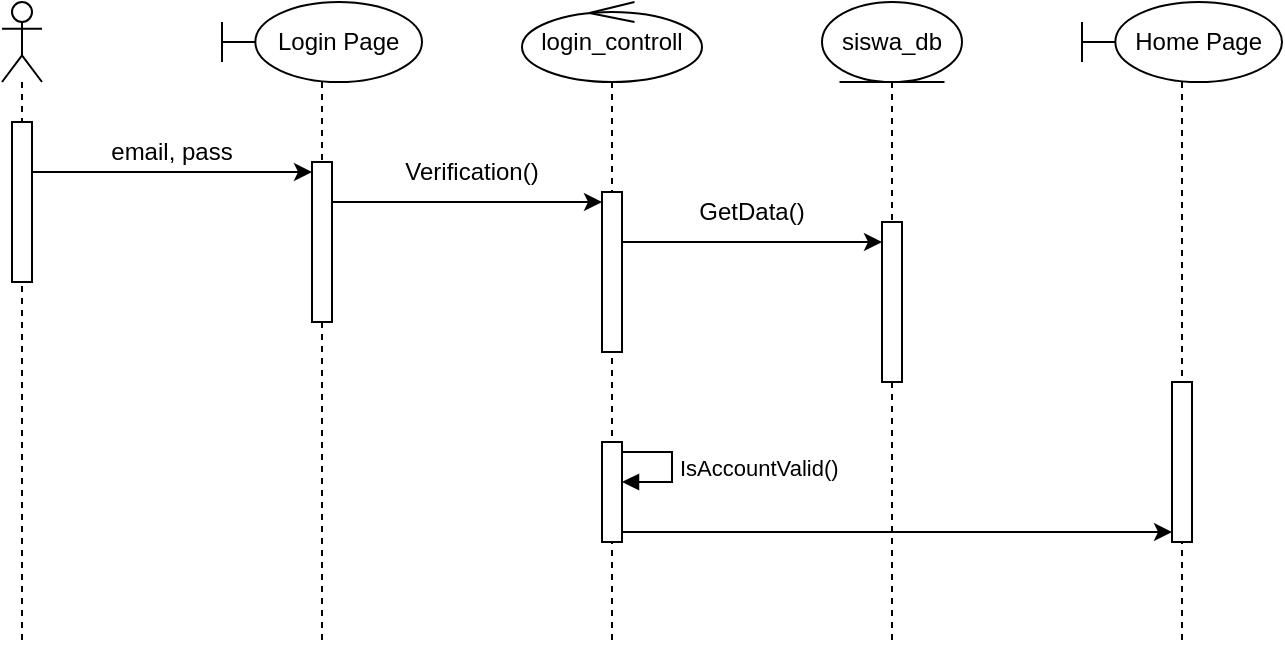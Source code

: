 <mxfile version="22.1.16" type="device">
  <diagram name="Page-1" id="2YBvvXClWsGukQMizWep">
    <mxGraphModel dx="1073" dy="503" grid="1" gridSize="10" guides="1" tooltips="1" connect="1" arrows="1" fold="1" page="1" pageScale="1" pageWidth="850" pageHeight="1100" math="0" shadow="0">
      <root>
        <mxCell id="0" />
        <mxCell id="1" parent="0" />
        <mxCell id="8bf6KjgSrJrVRL6QDgUB-10" value="" style="shape=umlLifeline;perimeter=lifelinePerimeter;whiteSpace=wrap;html=1;container=1;dropTarget=0;collapsible=0;recursiveResize=0;outlineConnect=0;portConstraint=eastwest;newEdgeStyle={&quot;curved&quot;:0,&quot;rounded&quot;:0};participant=umlActor;" vertex="1" parent="1">
          <mxGeometry x="120" y="50" width="20" height="320" as="geometry" />
        </mxCell>
        <mxCell id="8bf6KjgSrJrVRL6QDgUB-14" value="" style="html=1;points=[[0,0,0,0,5],[0,1,0,0,-5],[1,0,0,0,5],[1,1,0,0,-5]];perimeter=orthogonalPerimeter;outlineConnect=0;targetShapes=umlLifeline;portConstraint=eastwest;newEdgeStyle={&quot;curved&quot;:0,&quot;rounded&quot;:0};" vertex="1" parent="8bf6KjgSrJrVRL6QDgUB-10">
          <mxGeometry x="5" y="60" width="10" height="80" as="geometry" />
        </mxCell>
        <mxCell id="8bf6KjgSrJrVRL6QDgUB-15" value="&amp;nbsp; &amp;nbsp; &amp;nbsp;Login Page" style="shape=umlLifeline;perimeter=lifelinePerimeter;whiteSpace=wrap;html=1;container=1;dropTarget=0;collapsible=0;recursiveResize=0;outlineConnect=0;portConstraint=eastwest;newEdgeStyle={&quot;curved&quot;:0,&quot;rounded&quot;:0};participant=umlBoundary;align=center;" vertex="1" parent="1">
          <mxGeometry x="230" y="50" width="100" height="320" as="geometry" />
        </mxCell>
        <mxCell id="8bf6KjgSrJrVRL6QDgUB-16" value="" style="html=1;points=[[0,0,0,0,5],[0,1,0,0,-5],[1,0,0,0,5],[1,1,0,0,-5]];perimeter=orthogonalPerimeter;outlineConnect=0;targetShapes=umlLifeline;portConstraint=eastwest;newEdgeStyle={&quot;curved&quot;:0,&quot;rounded&quot;:0};" vertex="1" parent="8bf6KjgSrJrVRL6QDgUB-15">
          <mxGeometry x="45" y="80" width="10" height="80" as="geometry" />
        </mxCell>
        <mxCell id="8bf6KjgSrJrVRL6QDgUB-18" style="edgeStyle=orthogonalEdgeStyle;rounded=0;orthogonalLoop=1;jettySize=auto;html=1;curved=0;exitX=1;exitY=0;exitDx=0;exitDy=5;exitPerimeter=0;entryX=0;entryY=0;entryDx=0;entryDy=5;entryPerimeter=0;" edge="1" parent="1" source="8bf6KjgSrJrVRL6QDgUB-14" target="8bf6KjgSrJrVRL6QDgUB-16">
          <mxGeometry relative="1" as="geometry">
            <Array as="points">
              <mxPoint x="135" y="135" />
            </Array>
          </mxGeometry>
        </mxCell>
        <mxCell id="8bf6KjgSrJrVRL6QDgUB-22" value="email, pass" style="text;html=1;strokeColor=none;fillColor=none;align=center;verticalAlign=middle;whiteSpace=wrap;rounded=0;" vertex="1" parent="1">
          <mxGeometry x="170" y="110" width="70" height="30" as="geometry" />
        </mxCell>
        <mxCell id="8bf6KjgSrJrVRL6QDgUB-23" value="login_controll" style="shape=umlLifeline;perimeter=lifelinePerimeter;whiteSpace=wrap;html=1;container=1;dropTarget=0;collapsible=0;recursiveResize=0;outlineConnect=0;portConstraint=eastwest;newEdgeStyle={&quot;curved&quot;:0,&quot;rounded&quot;:0};participant=umlControl;" vertex="1" parent="1">
          <mxGeometry x="380" y="50" width="90" height="320" as="geometry" />
        </mxCell>
        <mxCell id="8bf6KjgSrJrVRL6QDgUB-24" value="" style="html=1;points=[[0,0,0,0,5],[0,1,0,0,-5],[1,0,0,0,5],[1,1,0,0,-5]];perimeter=orthogonalPerimeter;outlineConnect=0;targetShapes=umlLifeline;portConstraint=eastwest;newEdgeStyle={&quot;curved&quot;:0,&quot;rounded&quot;:0};" vertex="1" parent="8bf6KjgSrJrVRL6QDgUB-23">
          <mxGeometry x="40" y="95" width="10" height="80" as="geometry" />
        </mxCell>
        <mxCell id="8bf6KjgSrJrVRL6QDgUB-25" value="Verification()" style="text;html=1;strokeColor=none;fillColor=none;align=center;verticalAlign=middle;whiteSpace=wrap;rounded=0;" vertex="1" parent="1">
          <mxGeometry x="320" y="120" width="70" height="30" as="geometry" />
        </mxCell>
        <mxCell id="8bf6KjgSrJrVRL6QDgUB-26" style="edgeStyle=orthogonalEdgeStyle;rounded=0;orthogonalLoop=1;jettySize=auto;html=1;curved=0;exitX=1;exitY=0;exitDx=0;exitDy=5;exitPerimeter=0;" edge="1" parent="1" source="8bf6KjgSrJrVRL6QDgUB-16" target="8bf6KjgSrJrVRL6QDgUB-24">
          <mxGeometry relative="1" as="geometry">
            <Array as="points">
              <mxPoint x="285" y="150" />
            </Array>
          </mxGeometry>
        </mxCell>
        <mxCell id="8bf6KjgSrJrVRL6QDgUB-27" value="siswa_db" style="shape=umlLifeline;perimeter=lifelinePerimeter;whiteSpace=wrap;html=1;container=1;dropTarget=0;collapsible=0;recursiveResize=0;outlineConnect=0;portConstraint=eastwest;newEdgeStyle={&quot;curved&quot;:0,&quot;rounded&quot;:0};participant=umlEntity;" vertex="1" parent="1">
          <mxGeometry x="530" y="50" width="70" height="320" as="geometry" />
        </mxCell>
        <mxCell id="8bf6KjgSrJrVRL6QDgUB-28" value="" style="html=1;points=[[0,0,0,0,5],[0,1,0,0,-5],[1,0,0,0,5],[1,1,0,0,-5]];perimeter=orthogonalPerimeter;outlineConnect=0;targetShapes=umlLifeline;portConstraint=eastwest;newEdgeStyle={&quot;curved&quot;:0,&quot;rounded&quot;:0};" vertex="1" parent="8bf6KjgSrJrVRL6QDgUB-27">
          <mxGeometry x="30" y="110" width="10" height="80" as="geometry" />
        </mxCell>
        <mxCell id="8bf6KjgSrJrVRL6QDgUB-30" style="edgeStyle=orthogonalEdgeStyle;rounded=0;orthogonalLoop=1;jettySize=auto;html=1;curved=0;exitX=1;exitY=1;exitDx=0;exitDy=-5;exitPerimeter=0;" edge="1" parent="1" source="8bf6KjgSrJrVRL6QDgUB-24" target="8bf6KjgSrJrVRL6QDgUB-28">
          <mxGeometry relative="1" as="geometry">
            <Array as="points">
              <mxPoint x="430" y="170" />
            </Array>
          </mxGeometry>
        </mxCell>
        <mxCell id="8bf6KjgSrJrVRL6QDgUB-31" value="GetData()" style="text;html=1;strokeColor=none;fillColor=none;align=center;verticalAlign=middle;whiteSpace=wrap;rounded=0;" vertex="1" parent="1">
          <mxGeometry x="460" y="140" width="70" height="30" as="geometry" />
        </mxCell>
        <mxCell id="8bf6KjgSrJrVRL6QDgUB-41" value="&amp;nbsp; &amp;nbsp; &amp;nbsp;Home Page" style="shape=umlLifeline;perimeter=lifelinePerimeter;whiteSpace=wrap;html=1;container=1;dropTarget=0;collapsible=0;recursiveResize=0;outlineConnect=0;portConstraint=eastwest;newEdgeStyle={&quot;curved&quot;:0,&quot;rounded&quot;:0};participant=umlBoundary;align=center;" vertex="1" parent="1">
          <mxGeometry x="660" y="50" width="100" height="320" as="geometry" />
        </mxCell>
        <mxCell id="8bf6KjgSrJrVRL6QDgUB-32" value="" style="html=1;points=[[0,0,0,0,5],[0,1,0,0,-5],[1,0,0,0,5],[1,1,0,0,-5]];perimeter=orthogonalPerimeter;outlineConnect=0;targetShapes=umlLifeline;portConstraint=eastwest;newEdgeStyle={&quot;curved&quot;:0,&quot;rounded&quot;:0};" vertex="1" parent="8bf6KjgSrJrVRL6QDgUB-41">
          <mxGeometry x="-240" y="220" width="10" height="50" as="geometry" />
        </mxCell>
        <mxCell id="8bf6KjgSrJrVRL6QDgUB-33" value="IsAccountValid()" style="html=1;align=left;spacingLeft=2;endArrow=block;rounded=0;edgeStyle=orthogonalEdgeStyle;curved=0;rounded=0;exitX=1;exitY=0;exitDx=0;exitDy=5;exitPerimeter=0;" edge="1" target="8bf6KjgSrJrVRL6QDgUB-32" parent="8bf6KjgSrJrVRL6QDgUB-41" source="8bf6KjgSrJrVRL6QDgUB-32">
          <mxGeometry relative="1" as="geometry">
            <mxPoint x="-235" y="200" as="sourcePoint" />
            <Array as="points">
              <mxPoint x="-205" y="225" />
              <mxPoint x="-205" y="240" />
            </Array>
          </mxGeometry>
        </mxCell>
        <mxCell id="8bf6KjgSrJrVRL6QDgUB-40" style="edgeStyle=orthogonalEdgeStyle;rounded=0;orthogonalLoop=1;jettySize=auto;html=1;curved=0;exitX=1;exitY=1;exitDx=0;exitDy=-5;exitPerimeter=0;entryX=0;entryY=1;entryDx=0;entryDy=-5;entryPerimeter=0;" edge="1" parent="8bf6KjgSrJrVRL6QDgUB-41" source="8bf6KjgSrJrVRL6QDgUB-32" target="8bf6KjgSrJrVRL6QDgUB-42">
          <mxGeometry relative="1" as="geometry">
            <mxPoint x="20" y="265" as="targetPoint" />
          </mxGeometry>
        </mxCell>
        <mxCell id="8bf6KjgSrJrVRL6QDgUB-42" value="" style="html=1;points=[[0,0,0,0,5],[0,1,0,0,-5],[1,0,0,0,5],[1,1,0,0,-5]];perimeter=orthogonalPerimeter;outlineConnect=0;targetShapes=umlLifeline;portConstraint=eastwest;newEdgeStyle={&quot;curved&quot;:0,&quot;rounded&quot;:0};" vertex="1" parent="8bf6KjgSrJrVRL6QDgUB-41">
          <mxGeometry x="45" y="190" width="10" height="80" as="geometry" />
        </mxCell>
      </root>
    </mxGraphModel>
  </diagram>
</mxfile>
